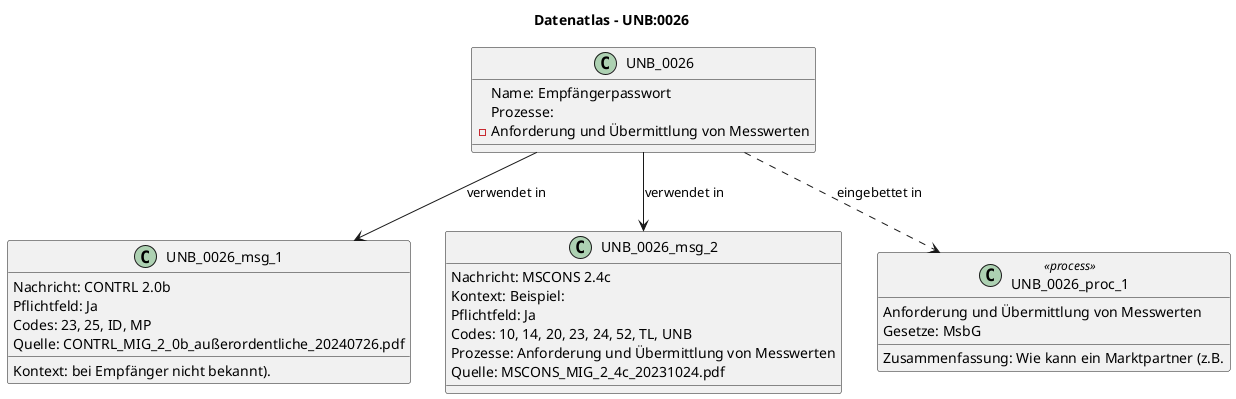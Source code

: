 @startuml
title Datenatlas – UNB:0026
class UNB_0026 {
  Name: Empfängerpasswort
  Prozesse:
    - Anforderung und Übermittlung von Messwerten
}
class UNB_0026_msg_1 {
  Nachricht: CONTRL 2.0b
  Kontext: bei Empfänger nicht bekannt).
  Pflichtfeld: Ja
  Codes: 23, 25, ID, MP
  Quelle: CONTRL_MIG_2_0b_außerordentliche_20240726.pdf
}
UNB_0026 --> UNB_0026_msg_1 : verwendet in
class UNB_0026_msg_2 {
  Nachricht: MSCONS 2.4c
  Kontext: Beispiel:
  Pflichtfeld: Ja
  Codes: 10, 14, 20, 23, 24, 52, TL, UNB
  Prozesse: Anforderung und Übermittlung von Messwerten
  Quelle: MSCONS_MIG_2_4c_20231024.pdf
}
UNB_0026 --> UNB_0026_msg_2 : verwendet in
class UNB_0026_proc_1 <<process>> {
  Anforderung und Übermittlung von Messwerten
  Gesetze: MsbG
  Zusammenfassung: Wie kann ein Marktpartner (z.B.
}
UNB_0026 ..> UNB_0026_proc_1 : eingebettet in
@enduml